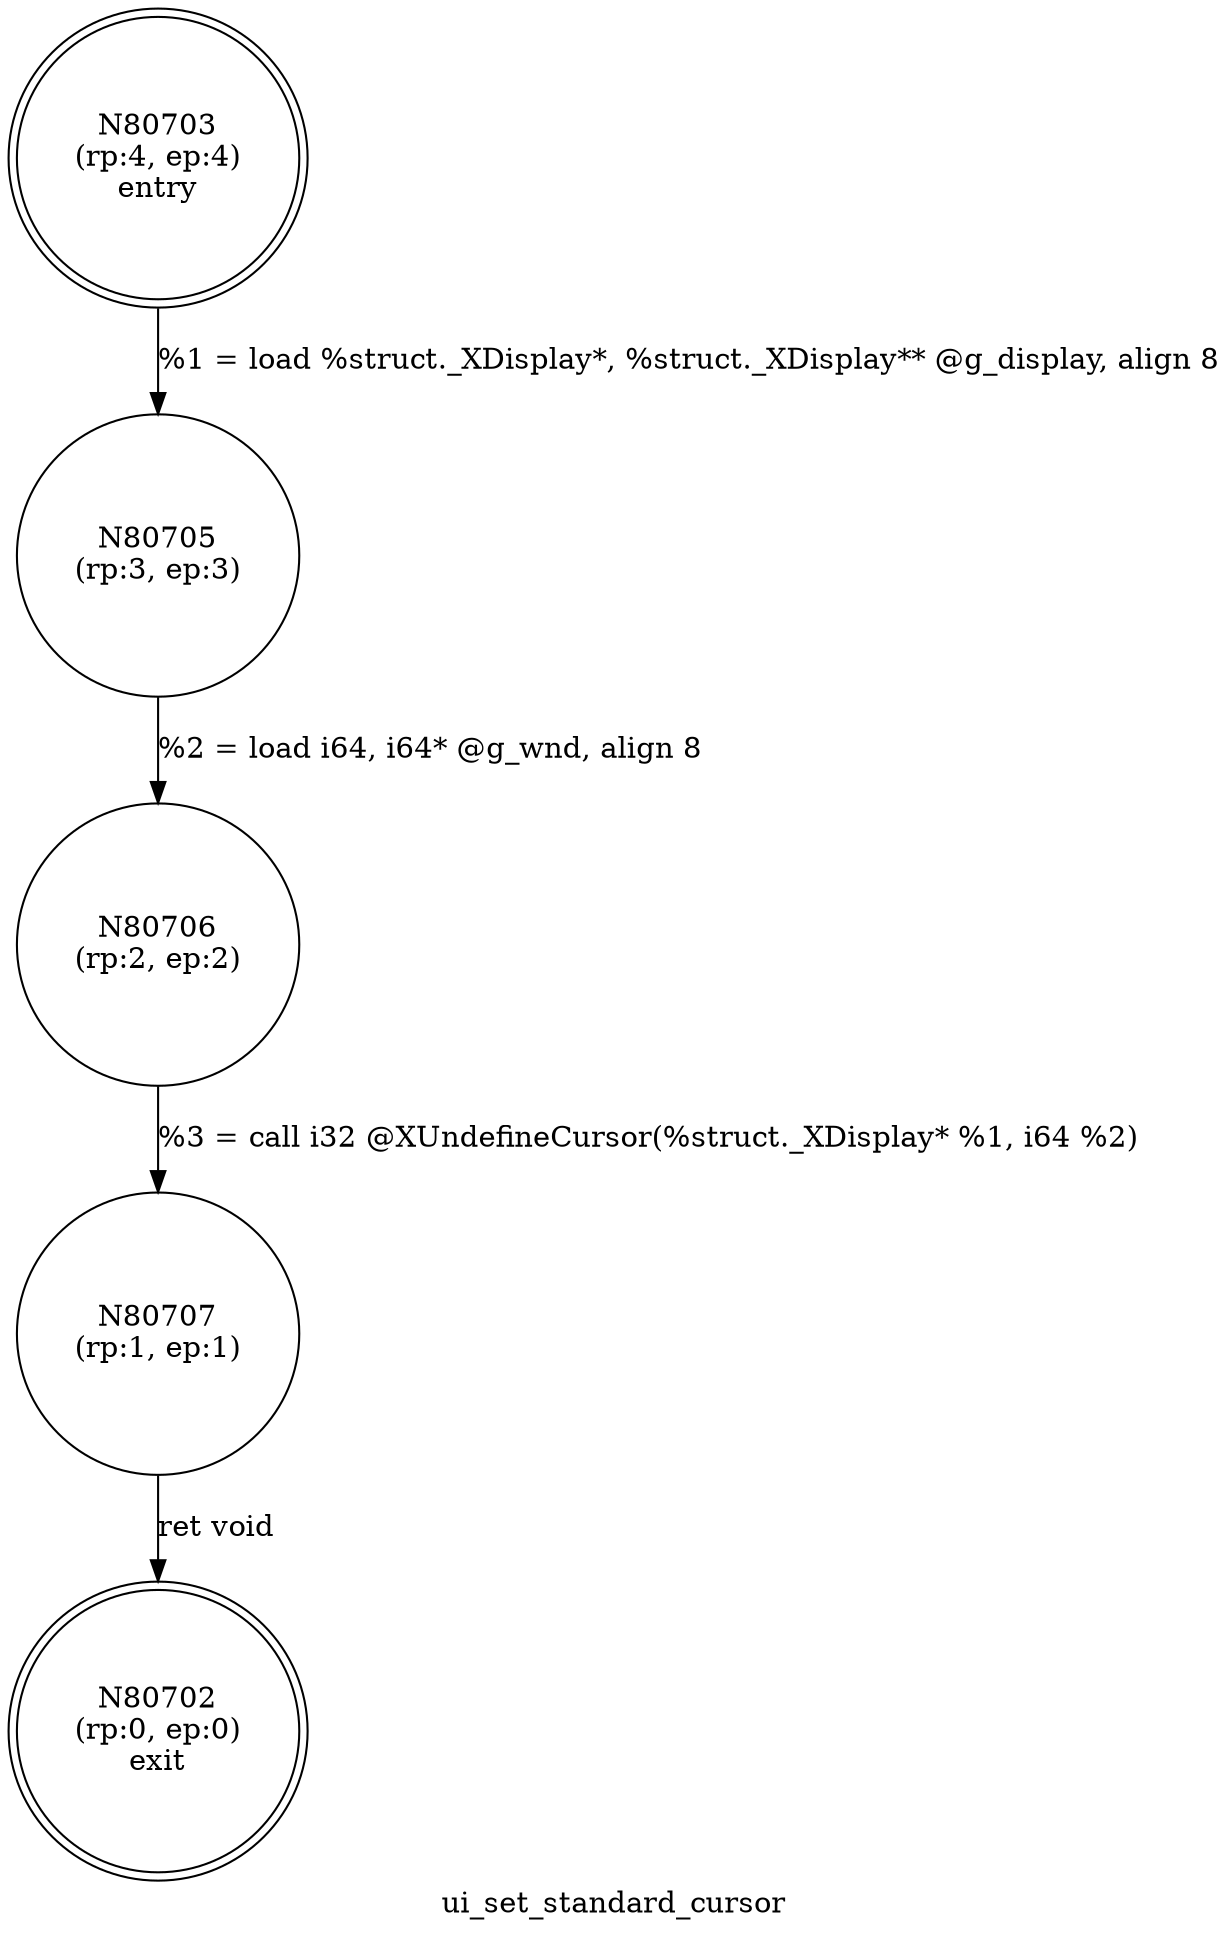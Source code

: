 digraph ui_set_standard_cursor {
label="ui_set_standard_cursor"
80702 [label="N80702\n(rp:0, ep:0)\nexit", shape="doublecircle"]
80703 [label="N80703\n(rp:4, ep:4)\nentry", shape="doublecircle"]
80703 -> 80705 [label="%1 = load %struct._XDisplay*, %struct._XDisplay** @g_display, align 8"]
80705 [label="N80705\n(rp:3, ep:3)", shape="circle"]
80705 -> 80706 [label="%2 = load i64, i64* @g_wnd, align 8"]
80706 [label="N80706\n(rp:2, ep:2)", shape="circle"]
80706 -> 80707 [label="%3 = call i32 @XUndefineCursor(%struct._XDisplay* %1, i64 %2)"]
80707 [label="N80707\n(rp:1, ep:1)", shape="circle"]
80707 -> 80702 [label="ret void"]
}
